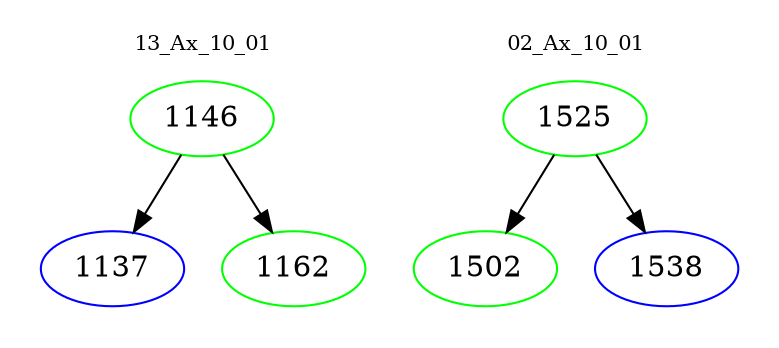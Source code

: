 digraph{
subgraph cluster_0 {
color = white
label = "13_Ax_10_01";
fontsize=10;
T0_1146 [label="1146", color="green"]
T0_1146 -> T0_1137 [color="black"]
T0_1137 [label="1137", color="blue"]
T0_1146 -> T0_1162 [color="black"]
T0_1162 [label="1162", color="green"]
}
subgraph cluster_1 {
color = white
label = "02_Ax_10_01";
fontsize=10;
T1_1525 [label="1525", color="green"]
T1_1525 -> T1_1502 [color="black"]
T1_1502 [label="1502", color="green"]
T1_1525 -> T1_1538 [color="black"]
T1_1538 [label="1538", color="blue"]
}
}
